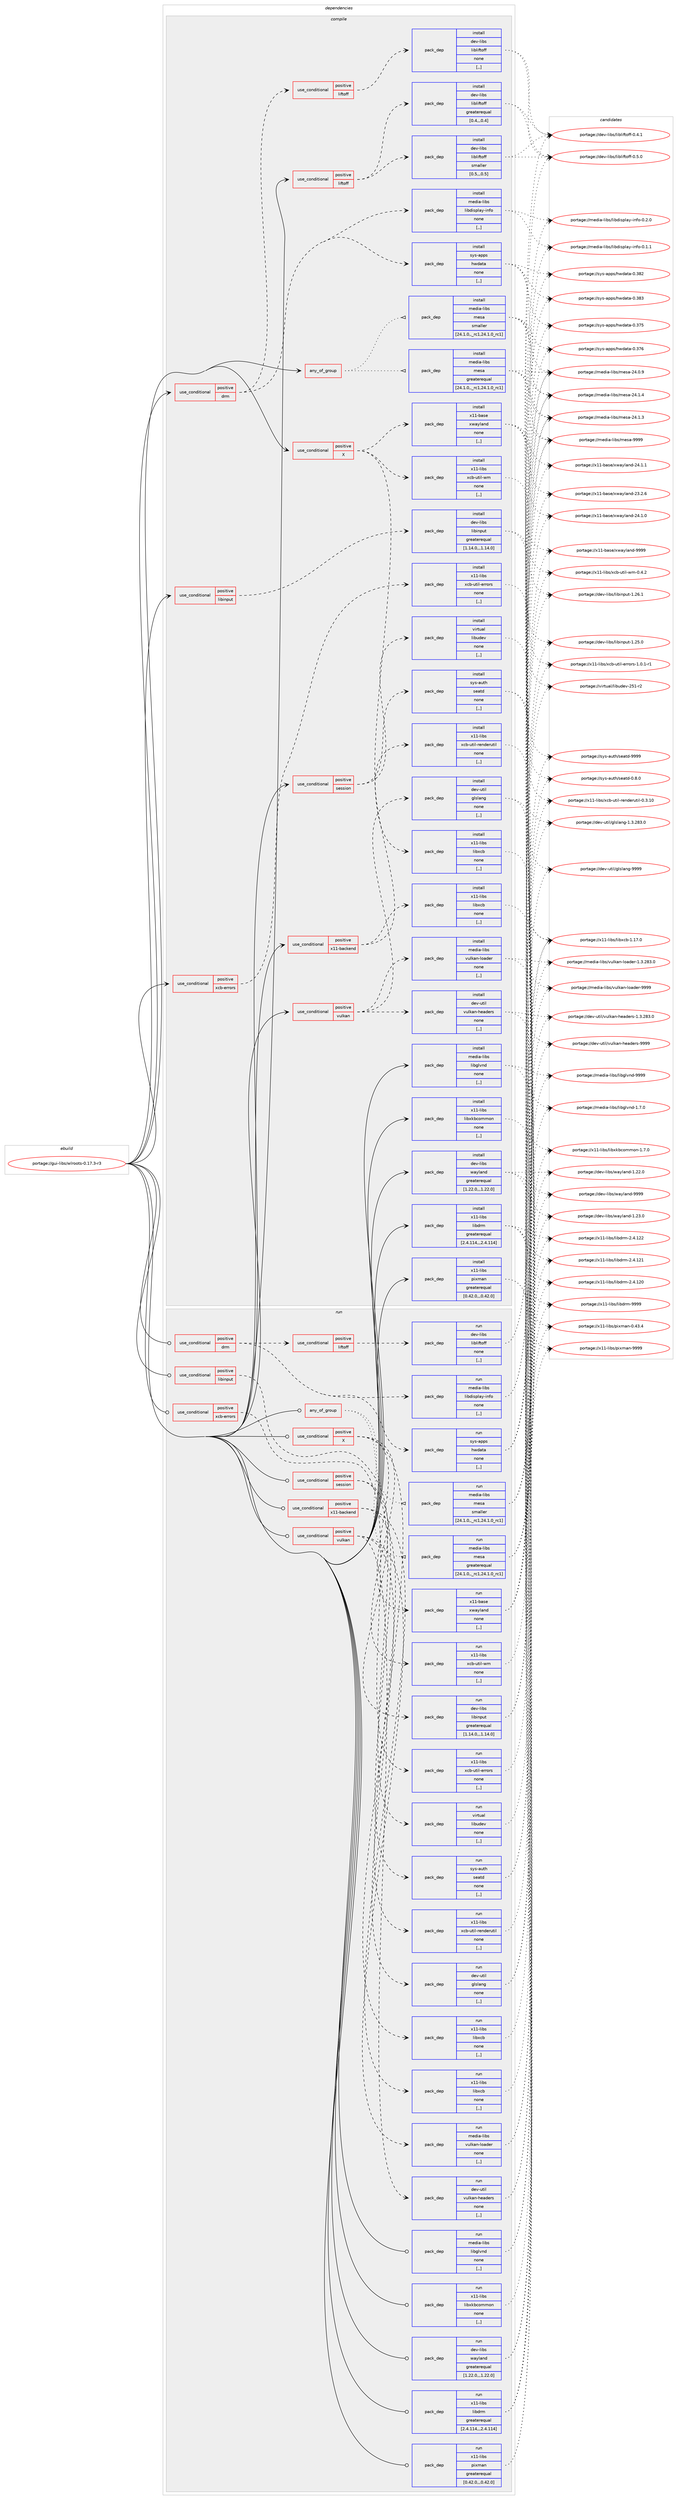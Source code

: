digraph prolog {

# *************
# Graph options
# *************

newrank=true;
concentrate=true;
compound=true;
graph [rankdir=LR,fontname=Helvetica,fontsize=10,ranksep=1.5];#, ranksep=2.5, nodesep=0.2];
edge  [arrowhead=vee];
node  [fontname=Helvetica,fontsize=10];

# **********
# The ebuild
# **********

subgraph cluster_leftcol {
color=gray;
label=<<i>ebuild</i>>;
id [label="portage://gui-libs/wlroots-0.17.3-r3", color=red, width=4, href="../gui-libs/wlroots-0.17.3-r3.svg"];
}

# ****************
# The dependencies
# ****************

subgraph cluster_midcol {
color=gray;
label=<<i>dependencies</i>>;
subgraph cluster_compile {
fillcolor="#eeeeee";
style=filled;
label=<<i>compile</i>>;
subgraph any1419 {
dependency244659 [label=<<TABLE BORDER="0" CELLBORDER="1" CELLSPACING="0" CELLPADDING="4"><TR><TD CELLPADDING="10">any_of_group</TD></TR></TABLE>>, shape=none, color=red];subgraph pack176437 {
dependency244660 [label=<<TABLE BORDER="0" CELLBORDER="1" CELLSPACING="0" CELLPADDING="4" WIDTH="220"><TR><TD ROWSPAN="6" CELLPADDING="30">pack_dep</TD></TR><TR><TD WIDTH="110">install</TD></TR><TR><TD>media-libs</TD></TR><TR><TD>mesa</TD></TR><TR><TD>greaterequal</TD></TR><TR><TD>[24.1.0,,_rc1,24.1.0_rc1]</TD></TR></TABLE>>, shape=none, color=blue];
}
dependency244659:e -> dependency244660:w [weight=20,style="dotted",arrowhead="oinv"];
subgraph pack176438 {
dependency244661 [label=<<TABLE BORDER="0" CELLBORDER="1" CELLSPACING="0" CELLPADDING="4" WIDTH="220"><TR><TD ROWSPAN="6" CELLPADDING="30">pack_dep</TD></TR><TR><TD WIDTH="110">install</TD></TR><TR><TD>media-libs</TD></TR><TR><TD>mesa</TD></TR><TR><TD>smaller</TD></TR><TR><TD>[24.1.0,,_rc1,24.1.0_rc1]</TD></TR></TABLE>>, shape=none, color=blue];
}
dependency244659:e -> dependency244661:w [weight=20,style="dotted",arrowhead="oinv"];
}
id:e -> dependency244659:w [weight=20,style="solid",arrowhead="vee"];
subgraph cond66643 {
dependency244662 [label=<<TABLE BORDER="0" CELLBORDER="1" CELLSPACING="0" CELLPADDING="4"><TR><TD ROWSPAN="3" CELLPADDING="10">use_conditional</TD></TR><TR><TD>positive</TD></TR><TR><TD>X</TD></TR></TABLE>>, shape=none, color=red];
subgraph pack176439 {
dependency244663 [label=<<TABLE BORDER="0" CELLBORDER="1" CELLSPACING="0" CELLPADDING="4" WIDTH="220"><TR><TD ROWSPAN="6" CELLPADDING="30">pack_dep</TD></TR><TR><TD WIDTH="110">install</TD></TR><TR><TD>x11-libs</TD></TR><TR><TD>libxcb</TD></TR><TR><TD>none</TD></TR><TR><TD>[,,]</TD></TR></TABLE>>, shape=none, color=blue];
}
dependency244662:e -> dependency244663:w [weight=20,style="dashed",arrowhead="vee"];
subgraph pack176440 {
dependency244664 [label=<<TABLE BORDER="0" CELLBORDER="1" CELLSPACING="0" CELLPADDING="4" WIDTH="220"><TR><TD ROWSPAN="6" CELLPADDING="30">pack_dep</TD></TR><TR><TD WIDTH="110">install</TD></TR><TR><TD>x11-libs</TD></TR><TR><TD>xcb-util-wm</TD></TR><TR><TD>none</TD></TR><TR><TD>[,,]</TD></TR></TABLE>>, shape=none, color=blue];
}
dependency244662:e -> dependency244664:w [weight=20,style="dashed",arrowhead="vee"];
subgraph pack176441 {
dependency244665 [label=<<TABLE BORDER="0" CELLBORDER="1" CELLSPACING="0" CELLPADDING="4" WIDTH="220"><TR><TD ROWSPAN="6" CELLPADDING="30">pack_dep</TD></TR><TR><TD WIDTH="110">install</TD></TR><TR><TD>x11-base</TD></TR><TR><TD>xwayland</TD></TR><TR><TD>none</TD></TR><TR><TD>[,,]</TD></TR></TABLE>>, shape=none, color=blue];
}
dependency244662:e -> dependency244665:w [weight=20,style="dashed",arrowhead="vee"];
}
id:e -> dependency244662:w [weight=20,style="solid",arrowhead="vee"];
subgraph cond66644 {
dependency244666 [label=<<TABLE BORDER="0" CELLBORDER="1" CELLSPACING="0" CELLPADDING="4"><TR><TD ROWSPAN="3" CELLPADDING="10">use_conditional</TD></TR><TR><TD>positive</TD></TR><TR><TD>drm</TD></TR></TABLE>>, shape=none, color=red];
subgraph pack176442 {
dependency244667 [label=<<TABLE BORDER="0" CELLBORDER="1" CELLSPACING="0" CELLPADDING="4" WIDTH="220"><TR><TD ROWSPAN="6" CELLPADDING="30">pack_dep</TD></TR><TR><TD WIDTH="110">install</TD></TR><TR><TD>media-libs</TD></TR><TR><TD>libdisplay-info</TD></TR><TR><TD>none</TD></TR><TR><TD>[,,]</TD></TR></TABLE>>, shape=none, color=blue];
}
dependency244666:e -> dependency244667:w [weight=20,style="dashed",arrowhead="vee"];
subgraph pack176443 {
dependency244668 [label=<<TABLE BORDER="0" CELLBORDER="1" CELLSPACING="0" CELLPADDING="4" WIDTH="220"><TR><TD ROWSPAN="6" CELLPADDING="30">pack_dep</TD></TR><TR><TD WIDTH="110">install</TD></TR><TR><TD>sys-apps</TD></TR><TR><TD>hwdata</TD></TR><TR><TD>none</TD></TR><TR><TD>[,,]</TD></TR></TABLE>>, shape=none, color=blue];
}
dependency244666:e -> dependency244668:w [weight=20,style="dashed",arrowhead="vee"];
subgraph cond66645 {
dependency244669 [label=<<TABLE BORDER="0" CELLBORDER="1" CELLSPACING="0" CELLPADDING="4"><TR><TD ROWSPAN="3" CELLPADDING="10">use_conditional</TD></TR><TR><TD>positive</TD></TR><TR><TD>liftoff</TD></TR></TABLE>>, shape=none, color=red];
subgraph pack176444 {
dependency244670 [label=<<TABLE BORDER="0" CELLBORDER="1" CELLSPACING="0" CELLPADDING="4" WIDTH="220"><TR><TD ROWSPAN="6" CELLPADDING="30">pack_dep</TD></TR><TR><TD WIDTH="110">install</TD></TR><TR><TD>dev-libs</TD></TR><TR><TD>libliftoff</TD></TR><TR><TD>none</TD></TR><TR><TD>[,,]</TD></TR></TABLE>>, shape=none, color=blue];
}
dependency244669:e -> dependency244670:w [weight=20,style="dashed",arrowhead="vee"];
}
dependency244666:e -> dependency244669:w [weight=20,style="dashed",arrowhead="vee"];
}
id:e -> dependency244666:w [weight=20,style="solid",arrowhead="vee"];
subgraph cond66646 {
dependency244671 [label=<<TABLE BORDER="0" CELLBORDER="1" CELLSPACING="0" CELLPADDING="4"><TR><TD ROWSPAN="3" CELLPADDING="10">use_conditional</TD></TR><TR><TD>positive</TD></TR><TR><TD>libinput</TD></TR></TABLE>>, shape=none, color=red];
subgraph pack176445 {
dependency244672 [label=<<TABLE BORDER="0" CELLBORDER="1" CELLSPACING="0" CELLPADDING="4" WIDTH="220"><TR><TD ROWSPAN="6" CELLPADDING="30">pack_dep</TD></TR><TR><TD WIDTH="110">install</TD></TR><TR><TD>dev-libs</TD></TR><TR><TD>libinput</TD></TR><TR><TD>greaterequal</TD></TR><TR><TD>[1.14.0,,,1.14.0]</TD></TR></TABLE>>, shape=none, color=blue];
}
dependency244671:e -> dependency244672:w [weight=20,style="dashed",arrowhead="vee"];
}
id:e -> dependency244671:w [weight=20,style="solid",arrowhead="vee"];
subgraph cond66647 {
dependency244673 [label=<<TABLE BORDER="0" CELLBORDER="1" CELLSPACING="0" CELLPADDING="4"><TR><TD ROWSPAN="3" CELLPADDING="10">use_conditional</TD></TR><TR><TD>positive</TD></TR><TR><TD>liftoff</TD></TR></TABLE>>, shape=none, color=red];
subgraph pack176446 {
dependency244674 [label=<<TABLE BORDER="0" CELLBORDER="1" CELLSPACING="0" CELLPADDING="4" WIDTH="220"><TR><TD ROWSPAN="6" CELLPADDING="30">pack_dep</TD></TR><TR><TD WIDTH="110">install</TD></TR><TR><TD>dev-libs</TD></TR><TR><TD>libliftoff</TD></TR><TR><TD>greaterequal</TD></TR><TR><TD>[0.4,,,0.4]</TD></TR></TABLE>>, shape=none, color=blue];
}
dependency244673:e -> dependency244674:w [weight=20,style="dashed",arrowhead="vee"];
subgraph pack176447 {
dependency244675 [label=<<TABLE BORDER="0" CELLBORDER="1" CELLSPACING="0" CELLPADDING="4" WIDTH="220"><TR><TD ROWSPAN="6" CELLPADDING="30">pack_dep</TD></TR><TR><TD WIDTH="110">install</TD></TR><TR><TD>dev-libs</TD></TR><TR><TD>libliftoff</TD></TR><TR><TD>smaller</TD></TR><TR><TD>[0.5,,,0.5]</TD></TR></TABLE>>, shape=none, color=blue];
}
dependency244673:e -> dependency244675:w [weight=20,style="dashed",arrowhead="vee"];
}
id:e -> dependency244673:w [weight=20,style="solid",arrowhead="vee"];
subgraph cond66648 {
dependency244676 [label=<<TABLE BORDER="0" CELLBORDER="1" CELLSPACING="0" CELLPADDING="4"><TR><TD ROWSPAN="3" CELLPADDING="10">use_conditional</TD></TR><TR><TD>positive</TD></TR><TR><TD>session</TD></TR></TABLE>>, shape=none, color=red];
subgraph pack176448 {
dependency244677 [label=<<TABLE BORDER="0" CELLBORDER="1" CELLSPACING="0" CELLPADDING="4" WIDTH="220"><TR><TD ROWSPAN="6" CELLPADDING="30">pack_dep</TD></TR><TR><TD WIDTH="110">install</TD></TR><TR><TD>sys-auth</TD></TR><TR><TD>seatd</TD></TR><TR><TD>none</TD></TR><TR><TD>[,,]</TD></TR></TABLE>>, shape=none, color=blue];
}
dependency244676:e -> dependency244677:w [weight=20,style="dashed",arrowhead="vee"];
subgraph pack176449 {
dependency244678 [label=<<TABLE BORDER="0" CELLBORDER="1" CELLSPACING="0" CELLPADDING="4" WIDTH="220"><TR><TD ROWSPAN="6" CELLPADDING="30">pack_dep</TD></TR><TR><TD WIDTH="110">install</TD></TR><TR><TD>virtual</TD></TR><TR><TD>libudev</TD></TR><TR><TD>none</TD></TR><TR><TD>[,,]</TD></TR></TABLE>>, shape=none, color=blue];
}
dependency244676:e -> dependency244678:w [weight=20,style="dashed",arrowhead="vee"];
}
id:e -> dependency244676:w [weight=20,style="solid",arrowhead="vee"];
subgraph cond66649 {
dependency244679 [label=<<TABLE BORDER="0" CELLBORDER="1" CELLSPACING="0" CELLPADDING="4"><TR><TD ROWSPAN="3" CELLPADDING="10">use_conditional</TD></TR><TR><TD>positive</TD></TR><TR><TD>vulkan</TD></TR></TABLE>>, shape=none, color=red];
subgraph pack176450 {
dependency244680 [label=<<TABLE BORDER="0" CELLBORDER="1" CELLSPACING="0" CELLPADDING="4" WIDTH="220"><TR><TD ROWSPAN="6" CELLPADDING="30">pack_dep</TD></TR><TR><TD WIDTH="110">install</TD></TR><TR><TD>dev-util</TD></TR><TR><TD>glslang</TD></TR><TR><TD>none</TD></TR><TR><TD>[,,]</TD></TR></TABLE>>, shape=none, color=blue];
}
dependency244679:e -> dependency244680:w [weight=20,style="dashed",arrowhead="vee"];
subgraph pack176451 {
dependency244681 [label=<<TABLE BORDER="0" CELLBORDER="1" CELLSPACING="0" CELLPADDING="4" WIDTH="220"><TR><TD ROWSPAN="6" CELLPADDING="30">pack_dep</TD></TR><TR><TD WIDTH="110">install</TD></TR><TR><TD>dev-util</TD></TR><TR><TD>vulkan-headers</TD></TR><TR><TD>none</TD></TR><TR><TD>[,,]</TD></TR></TABLE>>, shape=none, color=blue];
}
dependency244679:e -> dependency244681:w [weight=20,style="dashed",arrowhead="vee"];
subgraph pack176452 {
dependency244682 [label=<<TABLE BORDER="0" CELLBORDER="1" CELLSPACING="0" CELLPADDING="4" WIDTH="220"><TR><TD ROWSPAN="6" CELLPADDING="30">pack_dep</TD></TR><TR><TD WIDTH="110">install</TD></TR><TR><TD>media-libs</TD></TR><TR><TD>vulkan-loader</TD></TR><TR><TD>none</TD></TR><TR><TD>[,,]</TD></TR></TABLE>>, shape=none, color=blue];
}
dependency244679:e -> dependency244682:w [weight=20,style="dashed",arrowhead="vee"];
}
id:e -> dependency244679:w [weight=20,style="solid",arrowhead="vee"];
subgraph cond66650 {
dependency244683 [label=<<TABLE BORDER="0" CELLBORDER="1" CELLSPACING="0" CELLPADDING="4"><TR><TD ROWSPAN="3" CELLPADDING="10">use_conditional</TD></TR><TR><TD>positive</TD></TR><TR><TD>x11-backend</TD></TR></TABLE>>, shape=none, color=red];
subgraph pack176453 {
dependency244684 [label=<<TABLE BORDER="0" CELLBORDER="1" CELLSPACING="0" CELLPADDING="4" WIDTH="220"><TR><TD ROWSPAN="6" CELLPADDING="30">pack_dep</TD></TR><TR><TD WIDTH="110">install</TD></TR><TR><TD>x11-libs</TD></TR><TR><TD>libxcb</TD></TR><TR><TD>none</TD></TR><TR><TD>[,,]</TD></TR></TABLE>>, shape=none, color=blue];
}
dependency244683:e -> dependency244684:w [weight=20,style="dashed",arrowhead="vee"];
subgraph pack176454 {
dependency244685 [label=<<TABLE BORDER="0" CELLBORDER="1" CELLSPACING="0" CELLPADDING="4" WIDTH="220"><TR><TD ROWSPAN="6" CELLPADDING="30">pack_dep</TD></TR><TR><TD WIDTH="110">install</TD></TR><TR><TD>x11-libs</TD></TR><TR><TD>xcb-util-renderutil</TD></TR><TR><TD>none</TD></TR><TR><TD>[,,]</TD></TR></TABLE>>, shape=none, color=blue];
}
dependency244683:e -> dependency244685:w [weight=20,style="dashed",arrowhead="vee"];
}
id:e -> dependency244683:w [weight=20,style="solid",arrowhead="vee"];
subgraph cond66651 {
dependency244686 [label=<<TABLE BORDER="0" CELLBORDER="1" CELLSPACING="0" CELLPADDING="4"><TR><TD ROWSPAN="3" CELLPADDING="10">use_conditional</TD></TR><TR><TD>positive</TD></TR><TR><TD>xcb-errors</TD></TR></TABLE>>, shape=none, color=red];
subgraph pack176455 {
dependency244687 [label=<<TABLE BORDER="0" CELLBORDER="1" CELLSPACING="0" CELLPADDING="4" WIDTH="220"><TR><TD ROWSPAN="6" CELLPADDING="30">pack_dep</TD></TR><TR><TD WIDTH="110">install</TD></TR><TR><TD>x11-libs</TD></TR><TR><TD>xcb-util-errors</TD></TR><TR><TD>none</TD></TR><TR><TD>[,,]</TD></TR></TABLE>>, shape=none, color=blue];
}
dependency244686:e -> dependency244687:w [weight=20,style="dashed",arrowhead="vee"];
}
id:e -> dependency244686:w [weight=20,style="solid",arrowhead="vee"];
subgraph pack176456 {
dependency244688 [label=<<TABLE BORDER="0" CELLBORDER="1" CELLSPACING="0" CELLPADDING="4" WIDTH="220"><TR><TD ROWSPAN="6" CELLPADDING="30">pack_dep</TD></TR><TR><TD WIDTH="110">install</TD></TR><TR><TD>dev-libs</TD></TR><TR><TD>wayland</TD></TR><TR><TD>greaterequal</TD></TR><TR><TD>[1.22.0,,,1.22.0]</TD></TR></TABLE>>, shape=none, color=blue];
}
id:e -> dependency244688:w [weight=20,style="solid",arrowhead="vee"];
subgraph pack176457 {
dependency244689 [label=<<TABLE BORDER="0" CELLBORDER="1" CELLSPACING="0" CELLPADDING="4" WIDTH="220"><TR><TD ROWSPAN="6" CELLPADDING="30">pack_dep</TD></TR><TR><TD WIDTH="110">install</TD></TR><TR><TD>media-libs</TD></TR><TR><TD>libglvnd</TD></TR><TR><TD>none</TD></TR><TR><TD>[,,]</TD></TR></TABLE>>, shape=none, color=blue];
}
id:e -> dependency244689:w [weight=20,style="solid",arrowhead="vee"];
subgraph pack176458 {
dependency244690 [label=<<TABLE BORDER="0" CELLBORDER="1" CELLSPACING="0" CELLPADDING="4" WIDTH="220"><TR><TD ROWSPAN="6" CELLPADDING="30">pack_dep</TD></TR><TR><TD WIDTH="110">install</TD></TR><TR><TD>x11-libs</TD></TR><TR><TD>libdrm</TD></TR><TR><TD>greaterequal</TD></TR><TR><TD>[2.4.114,,,2.4.114]</TD></TR></TABLE>>, shape=none, color=blue];
}
id:e -> dependency244690:w [weight=20,style="solid",arrowhead="vee"];
subgraph pack176459 {
dependency244691 [label=<<TABLE BORDER="0" CELLBORDER="1" CELLSPACING="0" CELLPADDING="4" WIDTH="220"><TR><TD ROWSPAN="6" CELLPADDING="30">pack_dep</TD></TR><TR><TD WIDTH="110">install</TD></TR><TR><TD>x11-libs</TD></TR><TR><TD>libxkbcommon</TD></TR><TR><TD>none</TD></TR><TR><TD>[,,]</TD></TR></TABLE>>, shape=none, color=blue];
}
id:e -> dependency244691:w [weight=20,style="solid",arrowhead="vee"];
subgraph pack176460 {
dependency244692 [label=<<TABLE BORDER="0" CELLBORDER="1" CELLSPACING="0" CELLPADDING="4" WIDTH="220"><TR><TD ROWSPAN="6" CELLPADDING="30">pack_dep</TD></TR><TR><TD WIDTH="110">install</TD></TR><TR><TD>x11-libs</TD></TR><TR><TD>pixman</TD></TR><TR><TD>greaterequal</TD></TR><TR><TD>[0.42.0,,,0.42.0]</TD></TR></TABLE>>, shape=none, color=blue];
}
id:e -> dependency244692:w [weight=20,style="solid",arrowhead="vee"];
}
subgraph cluster_compileandrun {
fillcolor="#eeeeee";
style=filled;
label=<<i>compile and run</i>>;
}
subgraph cluster_run {
fillcolor="#eeeeee";
style=filled;
label=<<i>run</i>>;
subgraph any1420 {
dependency244693 [label=<<TABLE BORDER="0" CELLBORDER="1" CELLSPACING="0" CELLPADDING="4"><TR><TD CELLPADDING="10">any_of_group</TD></TR></TABLE>>, shape=none, color=red];subgraph pack176461 {
dependency244694 [label=<<TABLE BORDER="0" CELLBORDER="1" CELLSPACING="0" CELLPADDING="4" WIDTH="220"><TR><TD ROWSPAN="6" CELLPADDING="30">pack_dep</TD></TR><TR><TD WIDTH="110">run</TD></TR><TR><TD>media-libs</TD></TR><TR><TD>mesa</TD></TR><TR><TD>greaterequal</TD></TR><TR><TD>[24.1.0,,_rc1,24.1.0_rc1]</TD></TR></TABLE>>, shape=none, color=blue];
}
dependency244693:e -> dependency244694:w [weight=20,style="dotted",arrowhead="oinv"];
subgraph pack176462 {
dependency244695 [label=<<TABLE BORDER="0" CELLBORDER="1" CELLSPACING="0" CELLPADDING="4" WIDTH="220"><TR><TD ROWSPAN="6" CELLPADDING="30">pack_dep</TD></TR><TR><TD WIDTH="110">run</TD></TR><TR><TD>media-libs</TD></TR><TR><TD>mesa</TD></TR><TR><TD>smaller</TD></TR><TR><TD>[24.1.0,,_rc1,24.1.0_rc1]</TD></TR></TABLE>>, shape=none, color=blue];
}
dependency244693:e -> dependency244695:w [weight=20,style="dotted",arrowhead="oinv"];
}
id:e -> dependency244693:w [weight=20,style="solid",arrowhead="odot"];
subgraph cond66652 {
dependency244696 [label=<<TABLE BORDER="0" CELLBORDER="1" CELLSPACING="0" CELLPADDING="4"><TR><TD ROWSPAN="3" CELLPADDING="10">use_conditional</TD></TR><TR><TD>positive</TD></TR><TR><TD>X</TD></TR></TABLE>>, shape=none, color=red];
subgraph pack176463 {
dependency244697 [label=<<TABLE BORDER="0" CELLBORDER="1" CELLSPACING="0" CELLPADDING="4" WIDTH="220"><TR><TD ROWSPAN="6" CELLPADDING="30">pack_dep</TD></TR><TR><TD WIDTH="110">run</TD></TR><TR><TD>x11-libs</TD></TR><TR><TD>libxcb</TD></TR><TR><TD>none</TD></TR><TR><TD>[,,]</TD></TR></TABLE>>, shape=none, color=blue];
}
dependency244696:e -> dependency244697:w [weight=20,style="dashed",arrowhead="vee"];
subgraph pack176464 {
dependency244698 [label=<<TABLE BORDER="0" CELLBORDER="1" CELLSPACING="0" CELLPADDING="4" WIDTH="220"><TR><TD ROWSPAN="6" CELLPADDING="30">pack_dep</TD></TR><TR><TD WIDTH="110">run</TD></TR><TR><TD>x11-libs</TD></TR><TR><TD>xcb-util-wm</TD></TR><TR><TD>none</TD></TR><TR><TD>[,,]</TD></TR></TABLE>>, shape=none, color=blue];
}
dependency244696:e -> dependency244698:w [weight=20,style="dashed",arrowhead="vee"];
subgraph pack176465 {
dependency244699 [label=<<TABLE BORDER="0" CELLBORDER="1" CELLSPACING="0" CELLPADDING="4" WIDTH="220"><TR><TD ROWSPAN="6" CELLPADDING="30">pack_dep</TD></TR><TR><TD WIDTH="110">run</TD></TR><TR><TD>x11-base</TD></TR><TR><TD>xwayland</TD></TR><TR><TD>none</TD></TR><TR><TD>[,,]</TD></TR></TABLE>>, shape=none, color=blue];
}
dependency244696:e -> dependency244699:w [weight=20,style="dashed",arrowhead="vee"];
}
id:e -> dependency244696:w [weight=20,style="solid",arrowhead="odot"];
subgraph cond66653 {
dependency244700 [label=<<TABLE BORDER="0" CELLBORDER="1" CELLSPACING="0" CELLPADDING="4"><TR><TD ROWSPAN="3" CELLPADDING="10">use_conditional</TD></TR><TR><TD>positive</TD></TR><TR><TD>drm</TD></TR></TABLE>>, shape=none, color=red];
subgraph pack176466 {
dependency244701 [label=<<TABLE BORDER="0" CELLBORDER="1" CELLSPACING="0" CELLPADDING="4" WIDTH="220"><TR><TD ROWSPAN="6" CELLPADDING="30">pack_dep</TD></TR><TR><TD WIDTH="110">run</TD></TR><TR><TD>media-libs</TD></TR><TR><TD>libdisplay-info</TD></TR><TR><TD>none</TD></TR><TR><TD>[,,]</TD></TR></TABLE>>, shape=none, color=blue];
}
dependency244700:e -> dependency244701:w [weight=20,style="dashed",arrowhead="vee"];
subgraph pack176467 {
dependency244702 [label=<<TABLE BORDER="0" CELLBORDER="1" CELLSPACING="0" CELLPADDING="4" WIDTH="220"><TR><TD ROWSPAN="6" CELLPADDING="30">pack_dep</TD></TR><TR><TD WIDTH="110">run</TD></TR><TR><TD>sys-apps</TD></TR><TR><TD>hwdata</TD></TR><TR><TD>none</TD></TR><TR><TD>[,,]</TD></TR></TABLE>>, shape=none, color=blue];
}
dependency244700:e -> dependency244702:w [weight=20,style="dashed",arrowhead="vee"];
subgraph cond66654 {
dependency244703 [label=<<TABLE BORDER="0" CELLBORDER="1" CELLSPACING="0" CELLPADDING="4"><TR><TD ROWSPAN="3" CELLPADDING="10">use_conditional</TD></TR><TR><TD>positive</TD></TR><TR><TD>liftoff</TD></TR></TABLE>>, shape=none, color=red];
subgraph pack176468 {
dependency244704 [label=<<TABLE BORDER="0" CELLBORDER="1" CELLSPACING="0" CELLPADDING="4" WIDTH="220"><TR><TD ROWSPAN="6" CELLPADDING="30">pack_dep</TD></TR><TR><TD WIDTH="110">run</TD></TR><TR><TD>dev-libs</TD></TR><TR><TD>libliftoff</TD></TR><TR><TD>none</TD></TR><TR><TD>[,,]</TD></TR></TABLE>>, shape=none, color=blue];
}
dependency244703:e -> dependency244704:w [weight=20,style="dashed",arrowhead="vee"];
}
dependency244700:e -> dependency244703:w [weight=20,style="dashed",arrowhead="vee"];
}
id:e -> dependency244700:w [weight=20,style="solid",arrowhead="odot"];
subgraph cond66655 {
dependency244705 [label=<<TABLE BORDER="0" CELLBORDER="1" CELLSPACING="0" CELLPADDING="4"><TR><TD ROWSPAN="3" CELLPADDING="10">use_conditional</TD></TR><TR><TD>positive</TD></TR><TR><TD>libinput</TD></TR></TABLE>>, shape=none, color=red];
subgraph pack176469 {
dependency244706 [label=<<TABLE BORDER="0" CELLBORDER="1" CELLSPACING="0" CELLPADDING="4" WIDTH="220"><TR><TD ROWSPAN="6" CELLPADDING="30">pack_dep</TD></TR><TR><TD WIDTH="110">run</TD></TR><TR><TD>dev-libs</TD></TR><TR><TD>libinput</TD></TR><TR><TD>greaterequal</TD></TR><TR><TD>[1.14.0,,,1.14.0]</TD></TR></TABLE>>, shape=none, color=blue];
}
dependency244705:e -> dependency244706:w [weight=20,style="dashed",arrowhead="vee"];
}
id:e -> dependency244705:w [weight=20,style="solid",arrowhead="odot"];
subgraph cond66656 {
dependency244707 [label=<<TABLE BORDER="0" CELLBORDER="1" CELLSPACING="0" CELLPADDING="4"><TR><TD ROWSPAN="3" CELLPADDING="10">use_conditional</TD></TR><TR><TD>positive</TD></TR><TR><TD>session</TD></TR></TABLE>>, shape=none, color=red];
subgraph pack176470 {
dependency244708 [label=<<TABLE BORDER="0" CELLBORDER="1" CELLSPACING="0" CELLPADDING="4" WIDTH="220"><TR><TD ROWSPAN="6" CELLPADDING="30">pack_dep</TD></TR><TR><TD WIDTH="110">run</TD></TR><TR><TD>sys-auth</TD></TR><TR><TD>seatd</TD></TR><TR><TD>none</TD></TR><TR><TD>[,,]</TD></TR></TABLE>>, shape=none, color=blue];
}
dependency244707:e -> dependency244708:w [weight=20,style="dashed",arrowhead="vee"];
subgraph pack176471 {
dependency244709 [label=<<TABLE BORDER="0" CELLBORDER="1" CELLSPACING="0" CELLPADDING="4" WIDTH="220"><TR><TD ROWSPAN="6" CELLPADDING="30">pack_dep</TD></TR><TR><TD WIDTH="110">run</TD></TR><TR><TD>virtual</TD></TR><TR><TD>libudev</TD></TR><TR><TD>none</TD></TR><TR><TD>[,,]</TD></TR></TABLE>>, shape=none, color=blue];
}
dependency244707:e -> dependency244709:w [weight=20,style="dashed",arrowhead="vee"];
}
id:e -> dependency244707:w [weight=20,style="solid",arrowhead="odot"];
subgraph cond66657 {
dependency244710 [label=<<TABLE BORDER="0" CELLBORDER="1" CELLSPACING="0" CELLPADDING="4"><TR><TD ROWSPAN="3" CELLPADDING="10">use_conditional</TD></TR><TR><TD>positive</TD></TR><TR><TD>vulkan</TD></TR></TABLE>>, shape=none, color=red];
subgraph pack176472 {
dependency244711 [label=<<TABLE BORDER="0" CELLBORDER="1" CELLSPACING="0" CELLPADDING="4" WIDTH="220"><TR><TD ROWSPAN="6" CELLPADDING="30">pack_dep</TD></TR><TR><TD WIDTH="110">run</TD></TR><TR><TD>dev-util</TD></TR><TR><TD>glslang</TD></TR><TR><TD>none</TD></TR><TR><TD>[,,]</TD></TR></TABLE>>, shape=none, color=blue];
}
dependency244710:e -> dependency244711:w [weight=20,style="dashed",arrowhead="vee"];
subgraph pack176473 {
dependency244712 [label=<<TABLE BORDER="0" CELLBORDER="1" CELLSPACING="0" CELLPADDING="4" WIDTH="220"><TR><TD ROWSPAN="6" CELLPADDING="30">pack_dep</TD></TR><TR><TD WIDTH="110">run</TD></TR><TR><TD>dev-util</TD></TR><TR><TD>vulkan-headers</TD></TR><TR><TD>none</TD></TR><TR><TD>[,,]</TD></TR></TABLE>>, shape=none, color=blue];
}
dependency244710:e -> dependency244712:w [weight=20,style="dashed",arrowhead="vee"];
subgraph pack176474 {
dependency244713 [label=<<TABLE BORDER="0" CELLBORDER="1" CELLSPACING="0" CELLPADDING="4" WIDTH="220"><TR><TD ROWSPAN="6" CELLPADDING="30">pack_dep</TD></TR><TR><TD WIDTH="110">run</TD></TR><TR><TD>media-libs</TD></TR><TR><TD>vulkan-loader</TD></TR><TR><TD>none</TD></TR><TR><TD>[,,]</TD></TR></TABLE>>, shape=none, color=blue];
}
dependency244710:e -> dependency244713:w [weight=20,style="dashed",arrowhead="vee"];
}
id:e -> dependency244710:w [weight=20,style="solid",arrowhead="odot"];
subgraph cond66658 {
dependency244714 [label=<<TABLE BORDER="0" CELLBORDER="1" CELLSPACING="0" CELLPADDING="4"><TR><TD ROWSPAN="3" CELLPADDING="10">use_conditional</TD></TR><TR><TD>positive</TD></TR><TR><TD>x11-backend</TD></TR></TABLE>>, shape=none, color=red];
subgraph pack176475 {
dependency244715 [label=<<TABLE BORDER="0" CELLBORDER="1" CELLSPACING="0" CELLPADDING="4" WIDTH="220"><TR><TD ROWSPAN="6" CELLPADDING="30">pack_dep</TD></TR><TR><TD WIDTH="110">run</TD></TR><TR><TD>x11-libs</TD></TR><TR><TD>libxcb</TD></TR><TR><TD>none</TD></TR><TR><TD>[,,]</TD></TR></TABLE>>, shape=none, color=blue];
}
dependency244714:e -> dependency244715:w [weight=20,style="dashed",arrowhead="vee"];
subgraph pack176476 {
dependency244716 [label=<<TABLE BORDER="0" CELLBORDER="1" CELLSPACING="0" CELLPADDING="4" WIDTH="220"><TR><TD ROWSPAN="6" CELLPADDING="30">pack_dep</TD></TR><TR><TD WIDTH="110">run</TD></TR><TR><TD>x11-libs</TD></TR><TR><TD>xcb-util-renderutil</TD></TR><TR><TD>none</TD></TR><TR><TD>[,,]</TD></TR></TABLE>>, shape=none, color=blue];
}
dependency244714:e -> dependency244716:w [weight=20,style="dashed",arrowhead="vee"];
}
id:e -> dependency244714:w [weight=20,style="solid",arrowhead="odot"];
subgraph cond66659 {
dependency244717 [label=<<TABLE BORDER="0" CELLBORDER="1" CELLSPACING="0" CELLPADDING="4"><TR><TD ROWSPAN="3" CELLPADDING="10">use_conditional</TD></TR><TR><TD>positive</TD></TR><TR><TD>xcb-errors</TD></TR></TABLE>>, shape=none, color=red];
subgraph pack176477 {
dependency244718 [label=<<TABLE BORDER="0" CELLBORDER="1" CELLSPACING="0" CELLPADDING="4" WIDTH="220"><TR><TD ROWSPAN="6" CELLPADDING="30">pack_dep</TD></TR><TR><TD WIDTH="110">run</TD></TR><TR><TD>x11-libs</TD></TR><TR><TD>xcb-util-errors</TD></TR><TR><TD>none</TD></TR><TR><TD>[,,]</TD></TR></TABLE>>, shape=none, color=blue];
}
dependency244717:e -> dependency244718:w [weight=20,style="dashed",arrowhead="vee"];
}
id:e -> dependency244717:w [weight=20,style="solid",arrowhead="odot"];
subgraph pack176478 {
dependency244719 [label=<<TABLE BORDER="0" CELLBORDER="1" CELLSPACING="0" CELLPADDING="4" WIDTH="220"><TR><TD ROWSPAN="6" CELLPADDING="30">pack_dep</TD></TR><TR><TD WIDTH="110">run</TD></TR><TR><TD>dev-libs</TD></TR><TR><TD>wayland</TD></TR><TR><TD>greaterequal</TD></TR><TR><TD>[1.22.0,,,1.22.0]</TD></TR></TABLE>>, shape=none, color=blue];
}
id:e -> dependency244719:w [weight=20,style="solid",arrowhead="odot"];
subgraph pack176479 {
dependency244720 [label=<<TABLE BORDER="0" CELLBORDER="1" CELLSPACING="0" CELLPADDING="4" WIDTH="220"><TR><TD ROWSPAN="6" CELLPADDING="30">pack_dep</TD></TR><TR><TD WIDTH="110">run</TD></TR><TR><TD>media-libs</TD></TR><TR><TD>libglvnd</TD></TR><TR><TD>none</TD></TR><TR><TD>[,,]</TD></TR></TABLE>>, shape=none, color=blue];
}
id:e -> dependency244720:w [weight=20,style="solid",arrowhead="odot"];
subgraph pack176480 {
dependency244721 [label=<<TABLE BORDER="0" CELLBORDER="1" CELLSPACING="0" CELLPADDING="4" WIDTH="220"><TR><TD ROWSPAN="6" CELLPADDING="30">pack_dep</TD></TR><TR><TD WIDTH="110">run</TD></TR><TR><TD>x11-libs</TD></TR><TR><TD>libdrm</TD></TR><TR><TD>greaterequal</TD></TR><TR><TD>[2.4.114,,,2.4.114]</TD></TR></TABLE>>, shape=none, color=blue];
}
id:e -> dependency244721:w [weight=20,style="solid",arrowhead="odot"];
subgraph pack176481 {
dependency244722 [label=<<TABLE BORDER="0" CELLBORDER="1" CELLSPACING="0" CELLPADDING="4" WIDTH="220"><TR><TD ROWSPAN="6" CELLPADDING="30">pack_dep</TD></TR><TR><TD WIDTH="110">run</TD></TR><TR><TD>x11-libs</TD></TR><TR><TD>libxkbcommon</TD></TR><TR><TD>none</TD></TR><TR><TD>[,,]</TD></TR></TABLE>>, shape=none, color=blue];
}
id:e -> dependency244722:w [weight=20,style="solid",arrowhead="odot"];
subgraph pack176482 {
dependency244723 [label=<<TABLE BORDER="0" CELLBORDER="1" CELLSPACING="0" CELLPADDING="4" WIDTH="220"><TR><TD ROWSPAN="6" CELLPADDING="30">pack_dep</TD></TR><TR><TD WIDTH="110">run</TD></TR><TR><TD>x11-libs</TD></TR><TR><TD>pixman</TD></TR><TR><TD>greaterequal</TD></TR><TR><TD>[0.42.0,,,0.42.0]</TD></TR></TABLE>>, shape=none, color=blue];
}
id:e -> dependency244723:w [weight=20,style="solid",arrowhead="odot"];
}
}

# **************
# The candidates
# **************

subgraph cluster_choices {
rank=same;
color=gray;
label=<<i>candidates</i>>;

subgraph choice176437 {
color=black;
nodesep=1;
choice10910110010597451081059811547109101115974557575757 [label="portage://media-libs/mesa-9999", color=red, width=4,href="../media-libs/mesa-9999.svg"];
choice109101100105974510810598115471091011159745505246494652 [label="portage://media-libs/mesa-24.1.4", color=red, width=4,href="../media-libs/mesa-24.1.4.svg"];
choice109101100105974510810598115471091011159745505246494651 [label="portage://media-libs/mesa-24.1.3", color=red, width=4,href="../media-libs/mesa-24.1.3.svg"];
choice109101100105974510810598115471091011159745505246484657 [label="portage://media-libs/mesa-24.0.9", color=red, width=4,href="../media-libs/mesa-24.0.9.svg"];
dependency244660:e -> choice10910110010597451081059811547109101115974557575757:w [style=dotted,weight="100"];
dependency244660:e -> choice109101100105974510810598115471091011159745505246494652:w [style=dotted,weight="100"];
dependency244660:e -> choice109101100105974510810598115471091011159745505246494651:w [style=dotted,weight="100"];
dependency244660:e -> choice109101100105974510810598115471091011159745505246484657:w [style=dotted,weight="100"];
}
subgraph choice176438 {
color=black;
nodesep=1;
choice10910110010597451081059811547109101115974557575757 [label="portage://media-libs/mesa-9999", color=red, width=4,href="../media-libs/mesa-9999.svg"];
choice109101100105974510810598115471091011159745505246494652 [label="portage://media-libs/mesa-24.1.4", color=red, width=4,href="../media-libs/mesa-24.1.4.svg"];
choice109101100105974510810598115471091011159745505246494651 [label="portage://media-libs/mesa-24.1.3", color=red, width=4,href="../media-libs/mesa-24.1.3.svg"];
choice109101100105974510810598115471091011159745505246484657 [label="portage://media-libs/mesa-24.0.9", color=red, width=4,href="../media-libs/mesa-24.0.9.svg"];
dependency244661:e -> choice10910110010597451081059811547109101115974557575757:w [style=dotted,weight="100"];
dependency244661:e -> choice109101100105974510810598115471091011159745505246494652:w [style=dotted,weight="100"];
dependency244661:e -> choice109101100105974510810598115471091011159745505246494651:w [style=dotted,weight="100"];
dependency244661:e -> choice109101100105974510810598115471091011159745505246484657:w [style=dotted,weight="100"];
}
subgraph choice176439 {
color=black;
nodesep=1;
choice120494945108105981154710810598120999845494649554648 [label="portage://x11-libs/libxcb-1.17.0", color=red, width=4,href="../x11-libs/libxcb-1.17.0.svg"];
dependency244663:e -> choice120494945108105981154710810598120999845494649554648:w [style=dotted,weight="100"];
}
subgraph choice176440 {
color=black;
nodesep=1;
choice120494945108105981154712099984511711610510845119109454846524650 [label="portage://x11-libs/xcb-util-wm-0.4.2", color=red, width=4,href="../x11-libs/xcb-util-wm-0.4.2.svg"];
dependency244664:e -> choice120494945108105981154712099984511711610510845119109454846524650:w [style=dotted,weight="100"];
}
subgraph choice176441 {
color=black;
nodesep=1;
choice12049494598971151014712011997121108971101004557575757 [label="portage://x11-base/xwayland-9999", color=red, width=4,href="../x11-base/xwayland-9999.svg"];
choice120494945989711510147120119971211089711010045505246494649 [label="portage://x11-base/xwayland-24.1.1", color=red, width=4,href="../x11-base/xwayland-24.1.1.svg"];
choice120494945989711510147120119971211089711010045505246494648 [label="portage://x11-base/xwayland-24.1.0", color=red, width=4,href="../x11-base/xwayland-24.1.0.svg"];
choice120494945989711510147120119971211089711010045505146504654 [label="portage://x11-base/xwayland-23.2.6", color=red, width=4,href="../x11-base/xwayland-23.2.6.svg"];
dependency244665:e -> choice12049494598971151014712011997121108971101004557575757:w [style=dotted,weight="100"];
dependency244665:e -> choice120494945989711510147120119971211089711010045505246494649:w [style=dotted,weight="100"];
dependency244665:e -> choice120494945989711510147120119971211089711010045505246494648:w [style=dotted,weight="100"];
dependency244665:e -> choice120494945989711510147120119971211089711010045505146504654:w [style=dotted,weight="100"];
}
subgraph choice176442 {
color=black;
nodesep=1;
choice10910110010597451081059811547108105981001051151121089712145105110102111454846504648 [label="portage://media-libs/libdisplay-info-0.2.0", color=red, width=4,href="../media-libs/libdisplay-info-0.2.0.svg"];
choice10910110010597451081059811547108105981001051151121089712145105110102111454846494649 [label="portage://media-libs/libdisplay-info-0.1.1", color=red, width=4,href="../media-libs/libdisplay-info-0.1.1.svg"];
dependency244667:e -> choice10910110010597451081059811547108105981001051151121089712145105110102111454846504648:w [style=dotted,weight="100"];
dependency244667:e -> choice10910110010597451081059811547108105981001051151121089712145105110102111454846494649:w [style=dotted,weight="100"];
}
subgraph choice176443 {
color=black;
nodesep=1;
choice1151211154597112112115471041191009711697454846515651 [label="portage://sys-apps/hwdata-0.383", color=red, width=4,href="../sys-apps/hwdata-0.383.svg"];
choice1151211154597112112115471041191009711697454846515650 [label="portage://sys-apps/hwdata-0.382", color=red, width=4,href="../sys-apps/hwdata-0.382.svg"];
choice1151211154597112112115471041191009711697454846515554 [label="portage://sys-apps/hwdata-0.376", color=red, width=4,href="../sys-apps/hwdata-0.376.svg"];
choice1151211154597112112115471041191009711697454846515553 [label="portage://sys-apps/hwdata-0.375", color=red, width=4,href="../sys-apps/hwdata-0.375.svg"];
dependency244668:e -> choice1151211154597112112115471041191009711697454846515651:w [style=dotted,weight="100"];
dependency244668:e -> choice1151211154597112112115471041191009711697454846515650:w [style=dotted,weight="100"];
dependency244668:e -> choice1151211154597112112115471041191009711697454846515554:w [style=dotted,weight="100"];
dependency244668:e -> choice1151211154597112112115471041191009711697454846515553:w [style=dotted,weight="100"];
}
subgraph choice176444 {
color=black;
nodesep=1;
choice10010111845108105981154710810598108105102116111102102454846534648 [label="portage://dev-libs/libliftoff-0.5.0", color=red, width=4,href="../dev-libs/libliftoff-0.5.0.svg"];
choice10010111845108105981154710810598108105102116111102102454846524649 [label="portage://dev-libs/libliftoff-0.4.1", color=red, width=4,href="../dev-libs/libliftoff-0.4.1.svg"];
dependency244670:e -> choice10010111845108105981154710810598108105102116111102102454846534648:w [style=dotted,weight="100"];
dependency244670:e -> choice10010111845108105981154710810598108105102116111102102454846524649:w [style=dotted,weight="100"];
}
subgraph choice176445 {
color=black;
nodesep=1;
choice1001011184510810598115471081059810511011211711645494650544649 [label="portage://dev-libs/libinput-1.26.1", color=red, width=4,href="../dev-libs/libinput-1.26.1.svg"];
choice1001011184510810598115471081059810511011211711645494650534648 [label="portage://dev-libs/libinput-1.25.0", color=red, width=4,href="../dev-libs/libinput-1.25.0.svg"];
dependency244672:e -> choice1001011184510810598115471081059810511011211711645494650544649:w [style=dotted,weight="100"];
dependency244672:e -> choice1001011184510810598115471081059810511011211711645494650534648:w [style=dotted,weight="100"];
}
subgraph choice176446 {
color=black;
nodesep=1;
choice10010111845108105981154710810598108105102116111102102454846534648 [label="portage://dev-libs/libliftoff-0.5.0", color=red, width=4,href="../dev-libs/libliftoff-0.5.0.svg"];
choice10010111845108105981154710810598108105102116111102102454846524649 [label="portage://dev-libs/libliftoff-0.4.1", color=red, width=4,href="../dev-libs/libliftoff-0.4.1.svg"];
dependency244674:e -> choice10010111845108105981154710810598108105102116111102102454846534648:w [style=dotted,weight="100"];
dependency244674:e -> choice10010111845108105981154710810598108105102116111102102454846524649:w [style=dotted,weight="100"];
}
subgraph choice176447 {
color=black;
nodesep=1;
choice10010111845108105981154710810598108105102116111102102454846534648 [label="portage://dev-libs/libliftoff-0.5.0", color=red, width=4,href="../dev-libs/libliftoff-0.5.0.svg"];
choice10010111845108105981154710810598108105102116111102102454846524649 [label="portage://dev-libs/libliftoff-0.4.1", color=red, width=4,href="../dev-libs/libliftoff-0.4.1.svg"];
dependency244675:e -> choice10010111845108105981154710810598108105102116111102102454846534648:w [style=dotted,weight="100"];
dependency244675:e -> choice10010111845108105981154710810598108105102116111102102454846524649:w [style=dotted,weight="100"];
}
subgraph choice176448 {
color=black;
nodesep=1;
choice115121115459711711610447115101971161004557575757 [label="portage://sys-auth/seatd-9999", color=red, width=4,href="../sys-auth/seatd-9999.svg"];
choice11512111545971171161044711510197116100454846564648 [label="portage://sys-auth/seatd-0.8.0", color=red, width=4,href="../sys-auth/seatd-0.8.0.svg"];
dependency244677:e -> choice115121115459711711610447115101971161004557575757:w [style=dotted,weight="100"];
dependency244677:e -> choice11512111545971171161044711510197116100454846564648:w [style=dotted,weight="100"];
}
subgraph choice176449 {
color=black;
nodesep=1;
choice118105114116117971084710810598117100101118455053494511450 [label="portage://virtual/libudev-251-r2", color=red, width=4,href="../virtual/libudev-251-r2.svg"];
dependency244678:e -> choice118105114116117971084710810598117100101118455053494511450:w [style=dotted,weight="100"];
}
subgraph choice176450 {
color=black;
nodesep=1;
choice1001011184511711610510847103108115108971101034557575757 [label="portage://dev-util/glslang-9999", color=red, width=4,href="../dev-util/glslang-9999.svg"];
choice10010111845117116105108471031081151089711010345494651465056514648 [label="portage://dev-util/glslang-1.3.283.0", color=red, width=4,href="../dev-util/glslang-1.3.283.0.svg"];
dependency244680:e -> choice1001011184511711610510847103108115108971101034557575757:w [style=dotted,weight="100"];
dependency244680:e -> choice10010111845117116105108471031081151089711010345494651465056514648:w [style=dotted,weight="100"];
}
subgraph choice176451 {
color=black;
nodesep=1;
choice10010111845117116105108471181171081079711045104101971001011141154557575757 [label="portage://dev-util/vulkan-headers-9999", color=red, width=4,href="../dev-util/vulkan-headers-9999.svg"];
choice100101118451171161051084711811710810797110451041019710010111411545494651465056514648 [label="portage://dev-util/vulkan-headers-1.3.283.0", color=red, width=4,href="../dev-util/vulkan-headers-1.3.283.0.svg"];
dependency244681:e -> choice10010111845117116105108471181171081079711045104101971001011141154557575757:w [style=dotted,weight="100"];
dependency244681:e -> choice100101118451171161051084711811710810797110451041019710010111411545494651465056514648:w [style=dotted,weight="100"];
}
subgraph choice176452 {
color=black;
nodesep=1;
choice109101100105974510810598115471181171081079711045108111971001011144557575757 [label="portage://media-libs/vulkan-loader-9999", color=red, width=4,href="../media-libs/vulkan-loader-9999.svg"];
choice1091011001059745108105981154711811710810797110451081119710010111445494651465056514648 [label="portage://media-libs/vulkan-loader-1.3.283.0", color=red, width=4,href="../media-libs/vulkan-loader-1.3.283.0.svg"];
dependency244682:e -> choice109101100105974510810598115471181171081079711045108111971001011144557575757:w [style=dotted,weight="100"];
dependency244682:e -> choice1091011001059745108105981154711811710810797110451081119710010111445494651465056514648:w [style=dotted,weight="100"];
}
subgraph choice176453 {
color=black;
nodesep=1;
choice120494945108105981154710810598120999845494649554648 [label="portage://x11-libs/libxcb-1.17.0", color=red, width=4,href="../x11-libs/libxcb-1.17.0.svg"];
dependency244684:e -> choice120494945108105981154710810598120999845494649554648:w [style=dotted,weight="100"];
}
subgraph choice176454 {
color=black;
nodesep=1;
choice12049494510810598115471209998451171161051084511410111010010111411711610510845484651464948 [label="portage://x11-libs/xcb-util-renderutil-0.3.10", color=red, width=4,href="../x11-libs/xcb-util-renderutil-0.3.10.svg"];
dependency244685:e -> choice12049494510810598115471209998451171161051084511410111010010111411711610510845484651464948:w [style=dotted,weight="100"];
}
subgraph choice176455 {
color=black;
nodesep=1;
choice1204949451081059811547120999845117116105108451011141141111141154549464846494511449 [label="portage://x11-libs/xcb-util-errors-1.0.1-r1", color=red, width=4,href="../x11-libs/xcb-util-errors-1.0.1-r1.svg"];
dependency244687:e -> choice1204949451081059811547120999845117116105108451011141141111141154549464846494511449:w [style=dotted,weight="100"];
}
subgraph choice176456 {
color=black;
nodesep=1;
choice10010111845108105981154711997121108971101004557575757 [label="portage://dev-libs/wayland-9999", color=red, width=4,href="../dev-libs/wayland-9999.svg"];
choice100101118451081059811547119971211089711010045494650514648 [label="portage://dev-libs/wayland-1.23.0", color=red, width=4,href="../dev-libs/wayland-1.23.0.svg"];
choice100101118451081059811547119971211089711010045494650504648 [label="portage://dev-libs/wayland-1.22.0", color=red, width=4,href="../dev-libs/wayland-1.22.0.svg"];
dependency244688:e -> choice10010111845108105981154711997121108971101004557575757:w [style=dotted,weight="100"];
dependency244688:e -> choice100101118451081059811547119971211089711010045494650514648:w [style=dotted,weight="100"];
dependency244688:e -> choice100101118451081059811547119971211089711010045494650504648:w [style=dotted,weight="100"];
}
subgraph choice176457 {
color=black;
nodesep=1;
choice10910110010597451081059811547108105981031081181101004557575757 [label="portage://media-libs/libglvnd-9999", color=red, width=4,href="../media-libs/libglvnd-9999.svg"];
choice1091011001059745108105981154710810598103108118110100454946554648 [label="portage://media-libs/libglvnd-1.7.0", color=red, width=4,href="../media-libs/libglvnd-1.7.0.svg"];
dependency244689:e -> choice10910110010597451081059811547108105981031081181101004557575757:w [style=dotted,weight="100"];
dependency244689:e -> choice1091011001059745108105981154710810598103108118110100454946554648:w [style=dotted,weight="100"];
}
subgraph choice176458 {
color=black;
nodesep=1;
choice1204949451081059811547108105981001141094557575757 [label="portage://x11-libs/libdrm-9999", color=red, width=4,href="../x11-libs/libdrm-9999.svg"];
choice1204949451081059811547108105981001141094550465246495050 [label="portage://x11-libs/libdrm-2.4.122", color=red, width=4,href="../x11-libs/libdrm-2.4.122.svg"];
choice1204949451081059811547108105981001141094550465246495049 [label="portage://x11-libs/libdrm-2.4.121", color=red, width=4,href="../x11-libs/libdrm-2.4.121.svg"];
choice1204949451081059811547108105981001141094550465246495048 [label="portage://x11-libs/libdrm-2.4.120", color=red, width=4,href="../x11-libs/libdrm-2.4.120.svg"];
dependency244690:e -> choice1204949451081059811547108105981001141094557575757:w [style=dotted,weight="100"];
dependency244690:e -> choice1204949451081059811547108105981001141094550465246495050:w [style=dotted,weight="100"];
dependency244690:e -> choice1204949451081059811547108105981001141094550465246495049:w [style=dotted,weight="100"];
dependency244690:e -> choice1204949451081059811547108105981001141094550465246495048:w [style=dotted,weight="100"];
}
subgraph choice176459 {
color=black;
nodesep=1;
choice1204949451081059811547108105981201079899111109109111110454946554648 [label="portage://x11-libs/libxkbcommon-1.7.0", color=red, width=4,href="../x11-libs/libxkbcommon-1.7.0.svg"];
dependency244691:e -> choice1204949451081059811547108105981201079899111109109111110454946554648:w [style=dotted,weight="100"];
}
subgraph choice176460 {
color=black;
nodesep=1;
choice1204949451081059811547112105120109971104557575757 [label="portage://x11-libs/pixman-9999", color=red, width=4,href="../x11-libs/pixman-9999.svg"];
choice12049494510810598115471121051201099711045484652514652 [label="portage://x11-libs/pixman-0.43.4", color=red, width=4,href="../x11-libs/pixman-0.43.4.svg"];
dependency244692:e -> choice1204949451081059811547112105120109971104557575757:w [style=dotted,weight="100"];
dependency244692:e -> choice12049494510810598115471121051201099711045484652514652:w [style=dotted,weight="100"];
}
subgraph choice176461 {
color=black;
nodesep=1;
choice10910110010597451081059811547109101115974557575757 [label="portage://media-libs/mesa-9999", color=red, width=4,href="../media-libs/mesa-9999.svg"];
choice109101100105974510810598115471091011159745505246494652 [label="portage://media-libs/mesa-24.1.4", color=red, width=4,href="../media-libs/mesa-24.1.4.svg"];
choice109101100105974510810598115471091011159745505246494651 [label="portage://media-libs/mesa-24.1.3", color=red, width=4,href="../media-libs/mesa-24.1.3.svg"];
choice109101100105974510810598115471091011159745505246484657 [label="portage://media-libs/mesa-24.0.9", color=red, width=4,href="../media-libs/mesa-24.0.9.svg"];
dependency244694:e -> choice10910110010597451081059811547109101115974557575757:w [style=dotted,weight="100"];
dependency244694:e -> choice109101100105974510810598115471091011159745505246494652:w [style=dotted,weight="100"];
dependency244694:e -> choice109101100105974510810598115471091011159745505246494651:w [style=dotted,weight="100"];
dependency244694:e -> choice109101100105974510810598115471091011159745505246484657:w [style=dotted,weight="100"];
}
subgraph choice176462 {
color=black;
nodesep=1;
choice10910110010597451081059811547109101115974557575757 [label="portage://media-libs/mesa-9999", color=red, width=4,href="../media-libs/mesa-9999.svg"];
choice109101100105974510810598115471091011159745505246494652 [label="portage://media-libs/mesa-24.1.4", color=red, width=4,href="../media-libs/mesa-24.1.4.svg"];
choice109101100105974510810598115471091011159745505246494651 [label="portage://media-libs/mesa-24.1.3", color=red, width=4,href="../media-libs/mesa-24.1.3.svg"];
choice109101100105974510810598115471091011159745505246484657 [label="portage://media-libs/mesa-24.0.9", color=red, width=4,href="../media-libs/mesa-24.0.9.svg"];
dependency244695:e -> choice10910110010597451081059811547109101115974557575757:w [style=dotted,weight="100"];
dependency244695:e -> choice109101100105974510810598115471091011159745505246494652:w [style=dotted,weight="100"];
dependency244695:e -> choice109101100105974510810598115471091011159745505246494651:w [style=dotted,weight="100"];
dependency244695:e -> choice109101100105974510810598115471091011159745505246484657:w [style=dotted,weight="100"];
}
subgraph choice176463 {
color=black;
nodesep=1;
choice120494945108105981154710810598120999845494649554648 [label="portage://x11-libs/libxcb-1.17.0", color=red, width=4,href="../x11-libs/libxcb-1.17.0.svg"];
dependency244697:e -> choice120494945108105981154710810598120999845494649554648:w [style=dotted,weight="100"];
}
subgraph choice176464 {
color=black;
nodesep=1;
choice120494945108105981154712099984511711610510845119109454846524650 [label="portage://x11-libs/xcb-util-wm-0.4.2", color=red, width=4,href="../x11-libs/xcb-util-wm-0.4.2.svg"];
dependency244698:e -> choice120494945108105981154712099984511711610510845119109454846524650:w [style=dotted,weight="100"];
}
subgraph choice176465 {
color=black;
nodesep=1;
choice12049494598971151014712011997121108971101004557575757 [label="portage://x11-base/xwayland-9999", color=red, width=4,href="../x11-base/xwayland-9999.svg"];
choice120494945989711510147120119971211089711010045505246494649 [label="portage://x11-base/xwayland-24.1.1", color=red, width=4,href="../x11-base/xwayland-24.1.1.svg"];
choice120494945989711510147120119971211089711010045505246494648 [label="portage://x11-base/xwayland-24.1.0", color=red, width=4,href="../x11-base/xwayland-24.1.0.svg"];
choice120494945989711510147120119971211089711010045505146504654 [label="portage://x11-base/xwayland-23.2.6", color=red, width=4,href="../x11-base/xwayland-23.2.6.svg"];
dependency244699:e -> choice12049494598971151014712011997121108971101004557575757:w [style=dotted,weight="100"];
dependency244699:e -> choice120494945989711510147120119971211089711010045505246494649:w [style=dotted,weight="100"];
dependency244699:e -> choice120494945989711510147120119971211089711010045505246494648:w [style=dotted,weight="100"];
dependency244699:e -> choice120494945989711510147120119971211089711010045505146504654:w [style=dotted,weight="100"];
}
subgraph choice176466 {
color=black;
nodesep=1;
choice10910110010597451081059811547108105981001051151121089712145105110102111454846504648 [label="portage://media-libs/libdisplay-info-0.2.0", color=red, width=4,href="../media-libs/libdisplay-info-0.2.0.svg"];
choice10910110010597451081059811547108105981001051151121089712145105110102111454846494649 [label="portage://media-libs/libdisplay-info-0.1.1", color=red, width=4,href="../media-libs/libdisplay-info-0.1.1.svg"];
dependency244701:e -> choice10910110010597451081059811547108105981001051151121089712145105110102111454846504648:w [style=dotted,weight="100"];
dependency244701:e -> choice10910110010597451081059811547108105981001051151121089712145105110102111454846494649:w [style=dotted,weight="100"];
}
subgraph choice176467 {
color=black;
nodesep=1;
choice1151211154597112112115471041191009711697454846515651 [label="portage://sys-apps/hwdata-0.383", color=red, width=4,href="../sys-apps/hwdata-0.383.svg"];
choice1151211154597112112115471041191009711697454846515650 [label="portage://sys-apps/hwdata-0.382", color=red, width=4,href="../sys-apps/hwdata-0.382.svg"];
choice1151211154597112112115471041191009711697454846515554 [label="portage://sys-apps/hwdata-0.376", color=red, width=4,href="../sys-apps/hwdata-0.376.svg"];
choice1151211154597112112115471041191009711697454846515553 [label="portage://sys-apps/hwdata-0.375", color=red, width=4,href="../sys-apps/hwdata-0.375.svg"];
dependency244702:e -> choice1151211154597112112115471041191009711697454846515651:w [style=dotted,weight="100"];
dependency244702:e -> choice1151211154597112112115471041191009711697454846515650:w [style=dotted,weight="100"];
dependency244702:e -> choice1151211154597112112115471041191009711697454846515554:w [style=dotted,weight="100"];
dependency244702:e -> choice1151211154597112112115471041191009711697454846515553:w [style=dotted,weight="100"];
}
subgraph choice176468 {
color=black;
nodesep=1;
choice10010111845108105981154710810598108105102116111102102454846534648 [label="portage://dev-libs/libliftoff-0.5.0", color=red, width=4,href="../dev-libs/libliftoff-0.5.0.svg"];
choice10010111845108105981154710810598108105102116111102102454846524649 [label="portage://dev-libs/libliftoff-0.4.1", color=red, width=4,href="../dev-libs/libliftoff-0.4.1.svg"];
dependency244704:e -> choice10010111845108105981154710810598108105102116111102102454846534648:w [style=dotted,weight="100"];
dependency244704:e -> choice10010111845108105981154710810598108105102116111102102454846524649:w [style=dotted,weight="100"];
}
subgraph choice176469 {
color=black;
nodesep=1;
choice1001011184510810598115471081059810511011211711645494650544649 [label="portage://dev-libs/libinput-1.26.1", color=red, width=4,href="../dev-libs/libinput-1.26.1.svg"];
choice1001011184510810598115471081059810511011211711645494650534648 [label="portage://dev-libs/libinput-1.25.0", color=red, width=4,href="../dev-libs/libinput-1.25.0.svg"];
dependency244706:e -> choice1001011184510810598115471081059810511011211711645494650544649:w [style=dotted,weight="100"];
dependency244706:e -> choice1001011184510810598115471081059810511011211711645494650534648:w [style=dotted,weight="100"];
}
subgraph choice176470 {
color=black;
nodesep=1;
choice115121115459711711610447115101971161004557575757 [label="portage://sys-auth/seatd-9999", color=red, width=4,href="../sys-auth/seatd-9999.svg"];
choice11512111545971171161044711510197116100454846564648 [label="portage://sys-auth/seatd-0.8.0", color=red, width=4,href="../sys-auth/seatd-0.8.0.svg"];
dependency244708:e -> choice115121115459711711610447115101971161004557575757:w [style=dotted,weight="100"];
dependency244708:e -> choice11512111545971171161044711510197116100454846564648:w [style=dotted,weight="100"];
}
subgraph choice176471 {
color=black;
nodesep=1;
choice118105114116117971084710810598117100101118455053494511450 [label="portage://virtual/libudev-251-r2", color=red, width=4,href="../virtual/libudev-251-r2.svg"];
dependency244709:e -> choice118105114116117971084710810598117100101118455053494511450:w [style=dotted,weight="100"];
}
subgraph choice176472 {
color=black;
nodesep=1;
choice1001011184511711610510847103108115108971101034557575757 [label="portage://dev-util/glslang-9999", color=red, width=4,href="../dev-util/glslang-9999.svg"];
choice10010111845117116105108471031081151089711010345494651465056514648 [label="portage://dev-util/glslang-1.3.283.0", color=red, width=4,href="../dev-util/glslang-1.3.283.0.svg"];
dependency244711:e -> choice1001011184511711610510847103108115108971101034557575757:w [style=dotted,weight="100"];
dependency244711:e -> choice10010111845117116105108471031081151089711010345494651465056514648:w [style=dotted,weight="100"];
}
subgraph choice176473 {
color=black;
nodesep=1;
choice10010111845117116105108471181171081079711045104101971001011141154557575757 [label="portage://dev-util/vulkan-headers-9999", color=red, width=4,href="../dev-util/vulkan-headers-9999.svg"];
choice100101118451171161051084711811710810797110451041019710010111411545494651465056514648 [label="portage://dev-util/vulkan-headers-1.3.283.0", color=red, width=4,href="../dev-util/vulkan-headers-1.3.283.0.svg"];
dependency244712:e -> choice10010111845117116105108471181171081079711045104101971001011141154557575757:w [style=dotted,weight="100"];
dependency244712:e -> choice100101118451171161051084711811710810797110451041019710010111411545494651465056514648:w [style=dotted,weight="100"];
}
subgraph choice176474 {
color=black;
nodesep=1;
choice109101100105974510810598115471181171081079711045108111971001011144557575757 [label="portage://media-libs/vulkan-loader-9999", color=red, width=4,href="../media-libs/vulkan-loader-9999.svg"];
choice1091011001059745108105981154711811710810797110451081119710010111445494651465056514648 [label="portage://media-libs/vulkan-loader-1.3.283.0", color=red, width=4,href="../media-libs/vulkan-loader-1.3.283.0.svg"];
dependency244713:e -> choice109101100105974510810598115471181171081079711045108111971001011144557575757:w [style=dotted,weight="100"];
dependency244713:e -> choice1091011001059745108105981154711811710810797110451081119710010111445494651465056514648:w [style=dotted,weight="100"];
}
subgraph choice176475 {
color=black;
nodesep=1;
choice120494945108105981154710810598120999845494649554648 [label="portage://x11-libs/libxcb-1.17.0", color=red, width=4,href="../x11-libs/libxcb-1.17.0.svg"];
dependency244715:e -> choice120494945108105981154710810598120999845494649554648:w [style=dotted,weight="100"];
}
subgraph choice176476 {
color=black;
nodesep=1;
choice12049494510810598115471209998451171161051084511410111010010111411711610510845484651464948 [label="portage://x11-libs/xcb-util-renderutil-0.3.10", color=red, width=4,href="../x11-libs/xcb-util-renderutil-0.3.10.svg"];
dependency244716:e -> choice12049494510810598115471209998451171161051084511410111010010111411711610510845484651464948:w [style=dotted,weight="100"];
}
subgraph choice176477 {
color=black;
nodesep=1;
choice1204949451081059811547120999845117116105108451011141141111141154549464846494511449 [label="portage://x11-libs/xcb-util-errors-1.0.1-r1", color=red, width=4,href="../x11-libs/xcb-util-errors-1.0.1-r1.svg"];
dependency244718:e -> choice1204949451081059811547120999845117116105108451011141141111141154549464846494511449:w [style=dotted,weight="100"];
}
subgraph choice176478 {
color=black;
nodesep=1;
choice10010111845108105981154711997121108971101004557575757 [label="portage://dev-libs/wayland-9999", color=red, width=4,href="../dev-libs/wayland-9999.svg"];
choice100101118451081059811547119971211089711010045494650514648 [label="portage://dev-libs/wayland-1.23.0", color=red, width=4,href="../dev-libs/wayland-1.23.0.svg"];
choice100101118451081059811547119971211089711010045494650504648 [label="portage://dev-libs/wayland-1.22.0", color=red, width=4,href="../dev-libs/wayland-1.22.0.svg"];
dependency244719:e -> choice10010111845108105981154711997121108971101004557575757:w [style=dotted,weight="100"];
dependency244719:e -> choice100101118451081059811547119971211089711010045494650514648:w [style=dotted,weight="100"];
dependency244719:e -> choice100101118451081059811547119971211089711010045494650504648:w [style=dotted,weight="100"];
}
subgraph choice176479 {
color=black;
nodesep=1;
choice10910110010597451081059811547108105981031081181101004557575757 [label="portage://media-libs/libglvnd-9999", color=red, width=4,href="../media-libs/libglvnd-9999.svg"];
choice1091011001059745108105981154710810598103108118110100454946554648 [label="portage://media-libs/libglvnd-1.7.0", color=red, width=4,href="../media-libs/libglvnd-1.7.0.svg"];
dependency244720:e -> choice10910110010597451081059811547108105981031081181101004557575757:w [style=dotted,weight="100"];
dependency244720:e -> choice1091011001059745108105981154710810598103108118110100454946554648:w [style=dotted,weight="100"];
}
subgraph choice176480 {
color=black;
nodesep=1;
choice1204949451081059811547108105981001141094557575757 [label="portage://x11-libs/libdrm-9999", color=red, width=4,href="../x11-libs/libdrm-9999.svg"];
choice1204949451081059811547108105981001141094550465246495050 [label="portage://x11-libs/libdrm-2.4.122", color=red, width=4,href="../x11-libs/libdrm-2.4.122.svg"];
choice1204949451081059811547108105981001141094550465246495049 [label="portage://x11-libs/libdrm-2.4.121", color=red, width=4,href="../x11-libs/libdrm-2.4.121.svg"];
choice1204949451081059811547108105981001141094550465246495048 [label="portage://x11-libs/libdrm-2.4.120", color=red, width=4,href="../x11-libs/libdrm-2.4.120.svg"];
dependency244721:e -> choice1204949451081059811547108105981001141094557575757:w [style=dotted,weight="100"];
dependency244721:e -> choice1204949451081059811547108105981001141094550465246495050:w [style=dotted,weight="100"];
dependency244721:e -> choice1204949451081059811547108105981001141094550465246495049:w [style=dotted,weight="100"];
dependency244721:e -> choice1204949451081059811547108105981001141094550465246495048:w [style=dotted,weight="100"];
}
subgraph choice176481 {
color=black;
nodesep=1;
choice1204949451081059811547108105981201079899111109109111110454946554648 [label="portage://x11-libs/libxkbcommon-1.7.0", color=red, width=4,href="../x11-libs/libxkbcommon-1.7.0.svg"];
dependency244722:e -> choice1204949451081059811547108105981201079899111109109111110454946554648:w [style=dotted,weight="100"];
}
subgraph choice176482 {
color=black;
nodesep=1;
choice1204949451081059811547112105120109971104557575757 [label="portage://x11-libs/pixman-9999", color=red, width=4,href="../x11-libs/pixman-9999.svg"];
choice12049494510810598115471121051201099711045484652514652 [label="portage://x11-libs/pixman-0.43.4", color=red, width=4,href="../x11-libs/pixman-0.43.4.svg"];
dependency244723:e -> choice1204949451081059811547112105120109971104557575757:w [style=dotted,weight="100"];
dependency244723:e -> choice12049494510810598115471121051201099711045484652514652:w [style=dotted,weight="100"];
}
}

}
